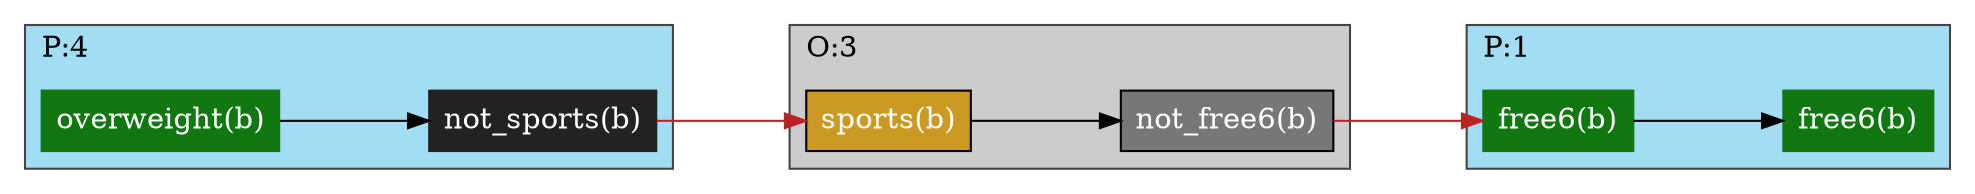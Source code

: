 digraph G {
 
 ratio="fill";
 compound="true";
 ranksep="1";
 rankdir="LR";
 bgcolor="#FFFFFF";
 node [style="filled",shape="box",height="0.4",width="0.6",margin="0.1,0.1"];

 subgraph cluster0 {
  label = "P:1";
  edge [color="#000000"];
  labeljust="l";
  pencolor="#444444";
  style="filled";
  color="#A2DDF3";
  s0_0 [label="free6(b)",fillcolor="#117711",color="#117711",fontcolor="white"];
  s0_1 [label="free6(b)",fillcolor="#117711",color="#117711",fontcolor="white"];
  s0_1 -> s0_0;
 }

 edge [color="#BB2222"];

 subgraph cluster1 {
  label = "O:3";
  edge [color="#000000"];
  labeljust="l";
  pencolor="#444444";
  style="filled";
  color="#CCCCCC";
  s1_0 [label="not_free6(b)",fillcolor="#777777",color="#000000",fontcolor="#FFFFFF"];
  s1_1 [label="sports(b)",fillcolor="#CC9922",color="#000000",fontcolor="#FFFFFF"];
  s1_1 -> s1_0;
 }

 edge [color="#BB2222"];
 s1_0 -> s0_1;

 subgraph cluster2 {
  label = "P:4";
  edge [color="#000000"];
  labeljust="l";
  pencolor="#444444";
  style="filled";
  color="#A2DDF3";
  s2_0 [label="not_sports(b)",fillcolor="#222222",color="#222222",fontcolor="white"];
  s2_1 [label="overweight(b)",fillcolor="#117711",color="#117711",fontcolor="white"];
  s2_1 -> s2_0;
 }

 edge [color="#BB2222"];
 s2_0 -> s1_1;

}
